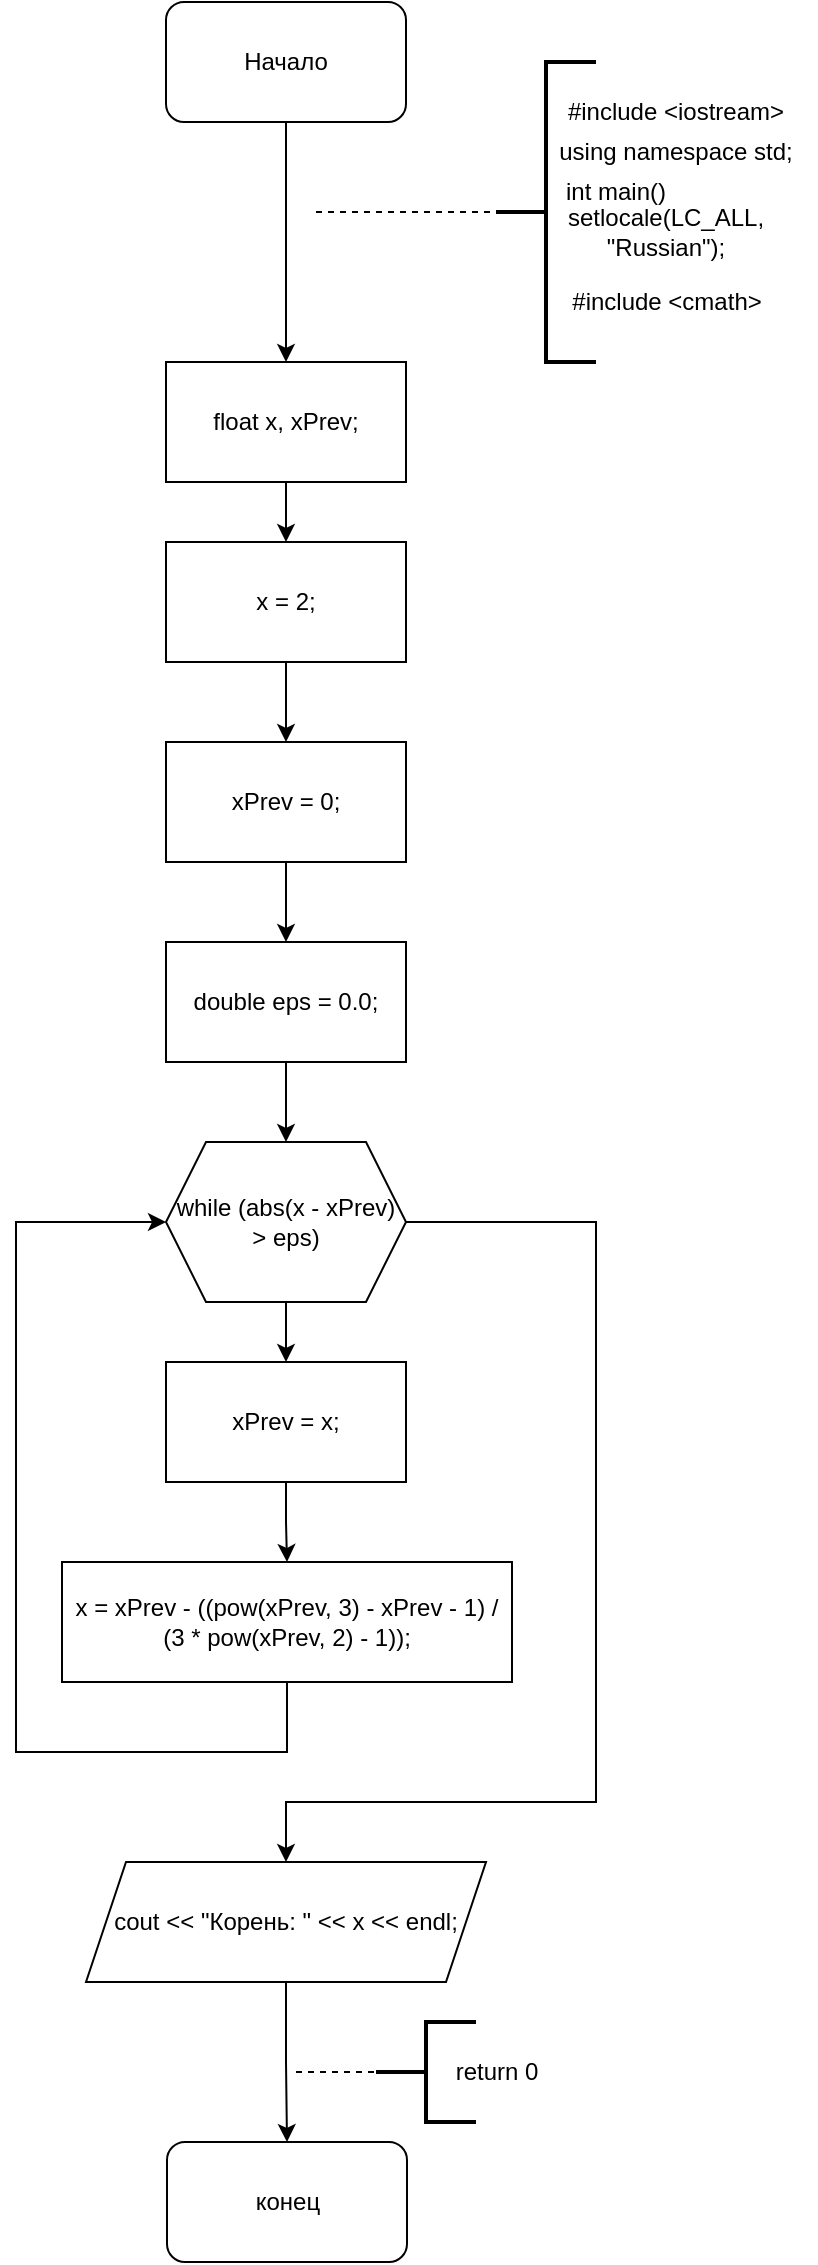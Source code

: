 <mxfile version="16.0.0" type="device"><diagram id="XQTKXSGnDf5SSHvtYtuq" name="Page-1"><mxGraphModel dx="1038" dy="551" grid="1" gridSize="10" guides="1" tooltips="1" connect="1" arrows="1" fold="1" page="1" pageScale="1" pageWidth="850" pageHeight="1100" math="0" shadow="0"><root><mxCell id="0"/><mxCell id="1" parent="0"/><mxCell id="0ryL7GsxNrZujo6XkE7V-11" style="edgeStyle=orthogonalEdgeStyle;rounded=0;orthogonalLoop=1;jettySize=auto;html=1;entryX=0.5;entryY=0;entryDx=0;entryDy=0;" edge="1" parent="1" source="0ryL7GsxNrZujo6XkE7V-2" target="0ryL7GsxNrZujo6XkE7V-9"><mxGeometry relative="1" as="geometry"/></mxCell><mxCell id="0ryL7GsxNrZujo6XkE7V-2" value="Начало" style="rounded=1;whiteSpace=wrap;html=1;" vertex="1" parent="1"><mxGeometry x="365" y="30" width="120" height="60" as="geometry"/></mxCell><mxCell id="0ryL7GsxNrZujo6XkE7V-3" value="" style="strokeWidth=2;html=1;shape=mxgraph.flowchart.annotation_2;align=left;labelPosition=right;pointerEvents=1;" vertex="1" parent="1"><mxGeometry x="530" y="60" width="50" height="150" as="geometry"/></mxCell><mxCell id="0ryL7GsxNrZujo6XkE7V-4" value="#include &amp;lt;iostream&amp;gt; " style="text;html=1;strokeColor=none;fillColor=none;align=center;verticalAlign=middle;whiteSpace=wrap;rounded=0;" vertex="1" parent="1"><mxGeometry x="560" y="70" width="120" height="30" as="geometry"/></mxCell><mxCell id="0ryL7GsxNrZujo6XkE7V-5" value="int main()" style="text;html=1;strokeColor=none;fillColor=none;align=center;verticalAlign=middle;whiteSpace=wrap;rounded=0;" vertex="1" parent="1"><mxGeometry x="560" y="110" width="60" height="30" as="geometry"/></mxCell><mxCell id="0ryL7GsxNrZujo6XkE7V-6" value="setlocale(LC_ALL, &quot;Russian&quot;);" style="text;html=1;strokeColor=none;fillColor=none;align=center;verticalAlign=middle;whiteSpace=wrap;rounded=0;" vertex="1" parent="1"><mxGeometry x="550" y="130" width="130" height="30" as="geometry"/></mxCell><mxCell id="0ryL7GsxNrZujo6XkE7V-7" value="" style="endArrow=none;dashed=1;html=1;rounded=0;entryX=0;entryY=0.5;entryDx=0;entryDy=0;entryPerimeter=0;" edge="1" parent="1" target="0ryL7GsxNrZujo6XkE7V-3"><mxGeometry width="50" height="50" relative="1" as="geometry"><mxPoint x="440" y="135" as="sourcePoint"/><mxPoint x="550" y="200" as="targetPoint"/></mxGeometry></mxCell><mxCell id="0ryL7GsxNrZujo6XkE7V-8" value="using namespace std;" style="text;html=1;strokeColor=none;fillColor=none;align=center;verticalAlign=middle;whiteSpace=wrap;rounded=0;" vertex="1" parent="1"><mxGeometry x="550" y="90" width="140" height="30" as="geometry"/></mxCell><mxCell id="0ryL7GsxNrZujo6XkE7V-19" style="edgeStyle=orthogonalEdgeStyle;rounded=0;orthogonalLoop=1;jettySize=auto;html=1;entryX=0.5;entryY=0;entryDx=0;entryDy=0;" edge="1" parent="1" source="0ryL7GsxNrZujo6XkE7V-9" target="0ryL7GsxNrZujo6XkE7V-12"><mxGeometry relative="1" as="geometry"/></mxCell><mxCell id="0ryL7GsxNrZujo6XkE7V-9" value="float x, xPrev;" style="rounded=0;whiteSpace=wrap;html=1;" vertex="1" parent="1"><mxGeometry x="365" y="210" width="120" height="60" as="geometry"/></mxCell><mxCell id="0ryL7GsxNrZujo6XkE7V-10" value="#include &amp;lt;cmath&amp;gt;" style="text;html=1;align=center;verticalAlign=middle;resizable=0;points=[];autosize=1;strokeColor=none;fillColor=none;" vertex="1" parent="1"><mxGeometry x="560" y="170" width="110" height="20" as="geometry"/></mxCell><mxCell id="0ryL7GsxNrZujo6XkE7V-20" style="edgeStyle=orthogonalEdgeStyle;rounded=0;orthogonalLoop=1;jettySize=auto;html=1;entryX=0.5;entryY=0;entryDx=0;entryDy=0;" edge="1" parent="1" source="0ryL7GsxNrZujo6XkE7V-12" target="0ryL7GsxNrZujo6XkE7V-13"><mxGeometry relative="1" as="geometry"/></mxCell><mxCell id="0ryL7GsxNrZujo6XkE7V-12" value="x = 2;" style="rounded=0;whiteSpace=wrap;html=1;" vertex="1" parent="1"><mxGeometry x="365" y="300" width="120" height="60" as="geometry"/></mxCell><mxCell id="0ryL7GsxNrZujo6XkE7V-21" style="edgeStyle=orthogonalEdgeStyle;rounded=0;orthogonalLoop=1;jettySize=auto;html=1;entryX=0.5;entryY=0;entryDx=0;entryDy=0;" edge="1" parent="1" source="0ryL7GsxNrZujo6XkE7V-13" target="0ryL7GsxNrZujo6XkE7V-14"><mxGeometry relative="1" as="geometry"/></mxCell><mxCell id="0ryL7GsxNrZujo6XkE7V-13" value="xPrev = 0;" style="rounded=0;whiteSpace=wrap;html=1;" vertex="1" parent="1"><mxGeometry x="365" y="400" width="120" height="60" as="geometry"/></mxCell><mxCell id="0ryL7GsxNrZujo6XkE7V-22" style="edgeStyle=orthogonalEdgeStyle;rounded=0;orthogonalLoop=1;jettySize=auto;html=1;entryX=0.5;entryY=0;entryDx=0;entryDy=0;" edge="1" parent="1" source="0ryL7GsxNrZujo6XkE7V-14" target="0ryL7GsxNrZujo6XkE7V-15"><mxGeometry relative="1" as="geometry"/></mxCell><mxCell id="0ryL7GsxNrZujo6XkE7V-14" value="double eps = 0.0;" style="rounded=0;whiteSpace=wrap;html=1;" vertex="1" parent="1"><mxGeometry x="365" y="500" width="120" height="60" as="geometry"/></mxCell><mxCell id="0ryL7GsxNrZujo6XkE7V-23" style="edgeStyle=orthogonalEdgeStyle;rounded=0;orthogonalLoop=1;jettySize=auto;html=1;" edge="1" parent="1" source="0ryL7GsxNrZujo6XkE7V-15" target="0ryL7GsxNrZujo6XkE7V-16"><mxGeometry relative="1" as="geometry"/></mxCell><mxCell id="0ryL7GsxNrZujo6XkE7V-28" style="edgeStyle=orthogonalEdgeStyle;rounded=0;orthogonalLoop=1;jettySize=auto;html=1;entryX=0.5;entryY=0;entryDx=0;entryDy=0;" edge="1" parent="1" source="0ryL7GsxNrZujo6XkE7V-15" target="0ryL7GsxNrZujo6XkE7V-27"><mxGeometry relative="1" as="geometry"><Array as="points"><mxPoint x="580" y="640"/><mxPoint x="580" y="930"/><mxPoint x="425" y="930"/></Array></mxGeometry></mxCell><mxCell id="0ryL7GsxNrZujo6XkE7V-15" value="while (abs(x - xPrev) &gt; eps)" style="shape=hexagon;perimeter=hexagonPerimeter2;whiteSpace=wrap;html=1;fixedSize=1;" vertex="1" parent="1"><mxGeometry x="365" y="600" width="120" height="80" as="geometry"/></mxCell><mxCell id="0ryL7GsxNrZujo6XkE7V-25" style="edgeStyle=orthogonalEdgeStyle;rounded=0;orthogonalLoop=1;jettySize=auto;html=1;" edge="1" parent="1" source="0ryL7GsxNrZujo6XkE7V-16" target="0ryL7GsxNrZujo6XkE7V-17"><mxGeometry relative="1" as="geometry"/></mxCell><mxCell id="0ryL7GsxNrZujo6XkE7V-16" value="xPrev = x;" style="rounded=0;whiteSpace=wrap;html=1;" vertex="1" parent="1"><mxGeometry x="365" y="710" width="120" height="60" as="geometry"/></mxCell><mxCell id="0ryL7GsxNrZujo6XkE7V-26" style="edgeStyle=orthogonalEdgeStyle;rounded=0;orthogonalLoop=1;jettySize=auto;html=1;entryX=0;entryY=0.5;entryDx=0;entryDy=0;" edge="1" parent="1" source="0ryL7GsxNrZujo6XkE7V-17" target="0ryL7GsxNrZujo6XkE7V-15"><mxGeometry relative="1" as="geometry"><mxPoint x="280" y="630" as="targetPoint"/><Array as="points"><mxPoint x="426" y="905"/><mxPoint x="290" y="905"/><mxPoint x="290" y="640"/></Array></mxGeometry></mxCell><mxCell id="0ryL7GsxNrZujo6XkE7V-17" value="x = xPrev - ((pow(xPrev, 3) - xPrev - 1) / (3 * pow(xPrev, 2) - 1));" style="rounded=0;whiteSpace=wrap;html=1;" vertex="1" parent="1"><mxGeometry x="313" y="810" width="225" height="60" as="geometry"/></mxCell><mxCell id="0ryL7GsxNrZujo6XkE7V-30" style="edgeStyle=orthogonalEdgeStyle;rounded=0;orthogonalLoop=1;jettySize=auto;html=1;entryX=0.5;entryY=0;entryDx=0;entryDy=0;" edge="1" parent="1" source="0ryL7GsxNrZujo6XkE7V-27" target="0ryL7GsxNrZujo6XkE7V-29"><mxGeometry relative="1" as="geometry"/></mxCell><mxCell id="0ryL7GsxNrZujo6XkE7V-27" value="cout &lt;&lt; &quot;Корень: &quot; &lt;&lt; x &lt;&lt; endl;" style="shape=parallelogram;perimeter=parallelogramPerimeter;whiteSpace=wrap;html=1;fixedSize=1;" vertex="1" parent="1"><mxGeometry x="325" y="960" width="200" height="60" as="geometry"/></mxCell><mxCell id="0ryL7GsxNrZujo6XkE7V-29" value="конец" style="rounded=1;whiteSpace=wrap;html=1;" vertex="1" parent="1"><mxGeometry x="365.5" y="1100" width="120" height="60" as="geometry"/></mxCell><mxCell id="0ryL7GsxNrZujo6XkE7V-31" value="" style="strokeWidth=2;html=1;shape=mxgraph.flowchart.annotation_2;align=left;labelPosition=right;pointerEvents=1;" vertex="1" parent="1"><mxGeometry x="470" y="1040" width="50" height="50" as="geometry"/></mxCell><mxCell id="0ryL7GsxNrZujo6XkE7V-32" value="return 0" style="text;html=1;align=center;verticalAlign=middle;resizable=0;points=[];autosize=1;strokeColor=none;fillColor=none;" vertex="1" parent="1"><mxGeometry x="500" y="1055" width="60" height="20" as="geometry"/></mxCell><mxCell id="0ryL7GsxNrZujo6XkE7V-33" value="" style="endArrow=none;dashed=1;html=1;rounded=0;entryX=0;entryY=0.5;entryDx=0;entryDy=0;entryPerimeter=0;" edge="1" parent="1" target="0ryL7GsxNrZujo6XkE7V-31"><mxGeometry width="50" height="50" relative="1" as="geometry"><mxPoint x="430" y="1065" as="sourcePoint"/><mxPoint x="470" y="980" as="targetPoint"/></mxGeometry></mxCell></root></mxGraphModel></diagram></mxfile>